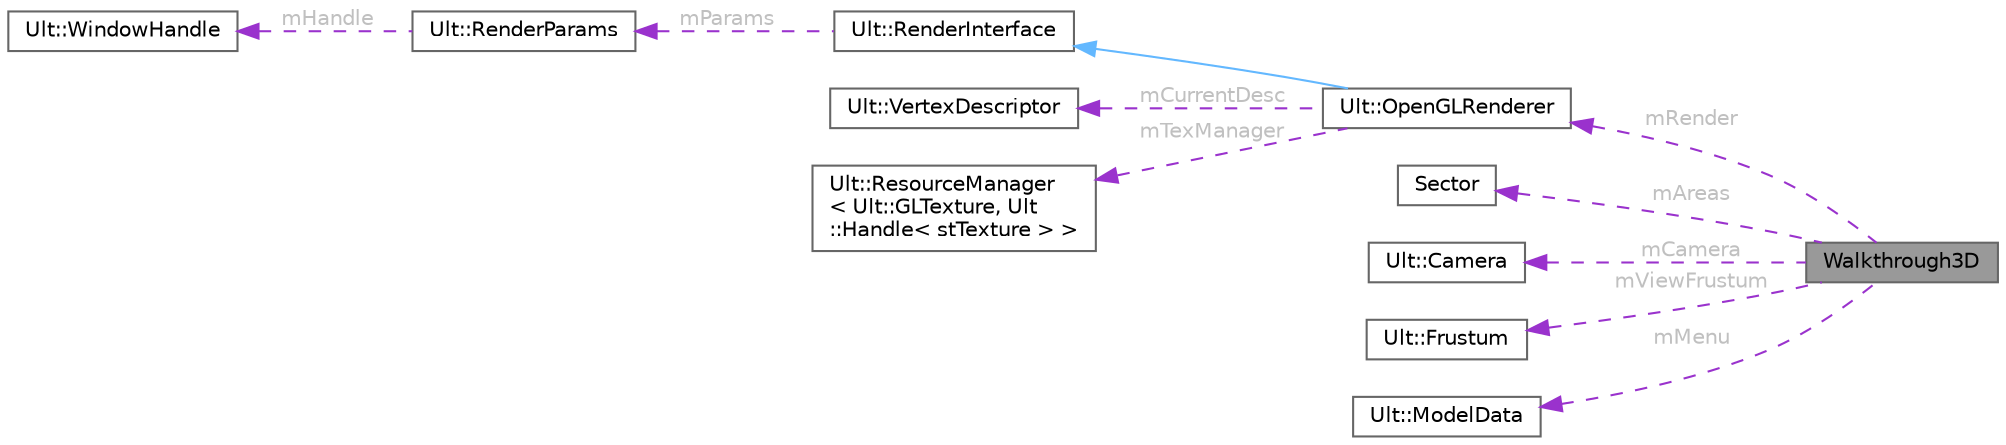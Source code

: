 digraph "Walkthrough3D"
{
 // LATEX_PDF_SIZE
  bgcolor="transparent";
  edge [fontname=Helvetica,fontsize=10,labelfontname=Helvetica,labelfontsize=10];
  node [fontname=Helvetica,fontsize=10,shape=box,height=0.2,width=0.4];
  rankdir="LR";
  Node1 [id="Node000001",label="Walkthrough3D",height=0.2,width=0.4,color="gray40", fillcolor="grey60", style="filled", fontcolor="black",tooltip=" "];
  Node2 -> Node1 [id="edge1_Node000001_Node000002",dir="back",color="darkorchid3",style="dashed",tooltip=" ",label=" mRender",fontcolor="grey" ];
  Node2 [id="Node000002",label="Ult::OpenGLRenderer",height=0.2,width=0.4,color="gray40", fillcolor="white", style="filled",URL="$class_ult_1_1_open_g_l_renderer.html",tooltip=" "];
  Node3 -> Node2 [id="edge2_Node000002_Node000003",dir="back",color="steelblue1",style="solid",tooltip=" "];
  Node3 [id="Node000003",label="Ult::RenderInterface",height=0.2,width=0.4,color="gray40", fillcolor="white", style="filled",URL="$class_ult_1_1_render_interface.html",tooltip=" "];
  Node4 -> Node3 [id="edge3_Node000003_Node000004",dir="back",color="darkorchid3",style="dashed",tooltip=" ",label=" mParams",fontcolor="grey" ];
  Node4 [id="Node000004",label="Ult::RenderParams",height=0.2,width=0.4,color="gray40", fillcolor="white", style="filled",URL="$struct_ult_1_1_render_params.html",tooltip=" "];
  Node5 -> Node4 [id="edge4_Node000004_Node000005",dir="back",color="darkorchid3",style="dashed",tooltip=" ",label=" mHandle",fontcolor="grey" ];
  Node5 [id="Node000005",label="Ult::WindowHandle",height=0.2,width=0.4,color="gray40", fillcolor="white", style="filled",URL="$class_ult_1_1_window_handle.html",tooltip=" "];
  Node6 -> Node2 [id="edge5_Node000002_Node000006",dir="back",color="darkorchid3",style="dashed",tooltip=" ",label=" mCurrentDesc",fontcolor="grey" ];
  Node6 [id="Node000006",label="Ult::VertexDescriptor",height=0.2,width=0.4,color="gray40", fillcolor="white", style="filled",URL="$class_ult_1_1_vertex_descriptor.html",tooltip=" "];
  Node7 -> Node2 [id="edge6_Node000002_Node000007",dir="back",color="darkorchid3",style="dashed",tooltip=" ",label=" mTexManager",fontcolor="grey" ];
  Node7 [id="Node000007",label="Ult::ResourceManager\l\< Ult::GLTexture, Ult\l::Handle\< stTexture \> \>",height=0.2,width=0.4,color="gray40", fillcolor="white", style="filled",URL="$class_ult_1_1_resource_manager.html",tooltip=" "];
  Node8 -> Node1 [id="edge7_Node000001_Node000008",dir="back",color="darkorchid3",style="dashed",tooltip=" ",label=" mAreas",fontcolor="grey" ];
  Node8 [id="Node000008",label="Sector",height=0.2,width=0.4,color="gray40", fillcolor="white", style="filled",URL="$class_sector.html",tooltip=" "];
  Node9 -> Node1 [id="edge8_Node000001_Node000009",dir="back",color="darkorchid3",style="dashed",tooltip=" ",label=" mCamera",fontcolor="grey" ];
  Node9 [id="Node000009",label="Ult::Camera",height=0.2,width=0.4,color="gray40", fillcolor="white", style="filled",URL="$class_ult_1_1_camera.html",tooltip=" "];
  Node10 -> Node1 [id="edge9_Node000001_Node000010",dir="back",color="darkorchid3",style="dashed",tooltip=" ",label=" mViewFrustum",fontcolor="grey" ];
  Node10 [id="Node000010",label="Ult::Frustum",height=0.2,width=0.4,color="gray40", fillcolor="white", style="filled",URL="$class_ult_1_1_frustum.html",tooltip=" "];
  Node11 -> Node1 [id="edge10_Node000001_Node000011",dir="back",color="darkorchid3",style="dashed",tooltip=" ",label=" mMenu",fontcolor="grey" ];
  Node11 [id="Node000011",label="Ult::ModelData",height=0.2,width=0.4,color="gray40", fillcolor="white", style="filled",URL="$class_ult_1_1_model_data.html",tooltip=" "];
}
